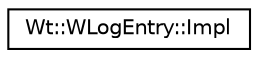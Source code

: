 digraph "Graphical Class Hierarchy"
{
 // LATEX_PDF_SIZE
  edge [fontname="Helvetica",fontsize="10",labelfontname="Helvetica",labelfontsize="10"];
  node [fontname="Helvetica",fontsize="10",shape=record];
  rankdir="LR";
  Node0 [label="Wt::WLogEntry::Impl",height=0.2,width=0.4,color="black", fillcolor="white", style="filled",URL="$structWt_1_1WLogEntry_1_1Impl.html",tooltip=" "];
}
